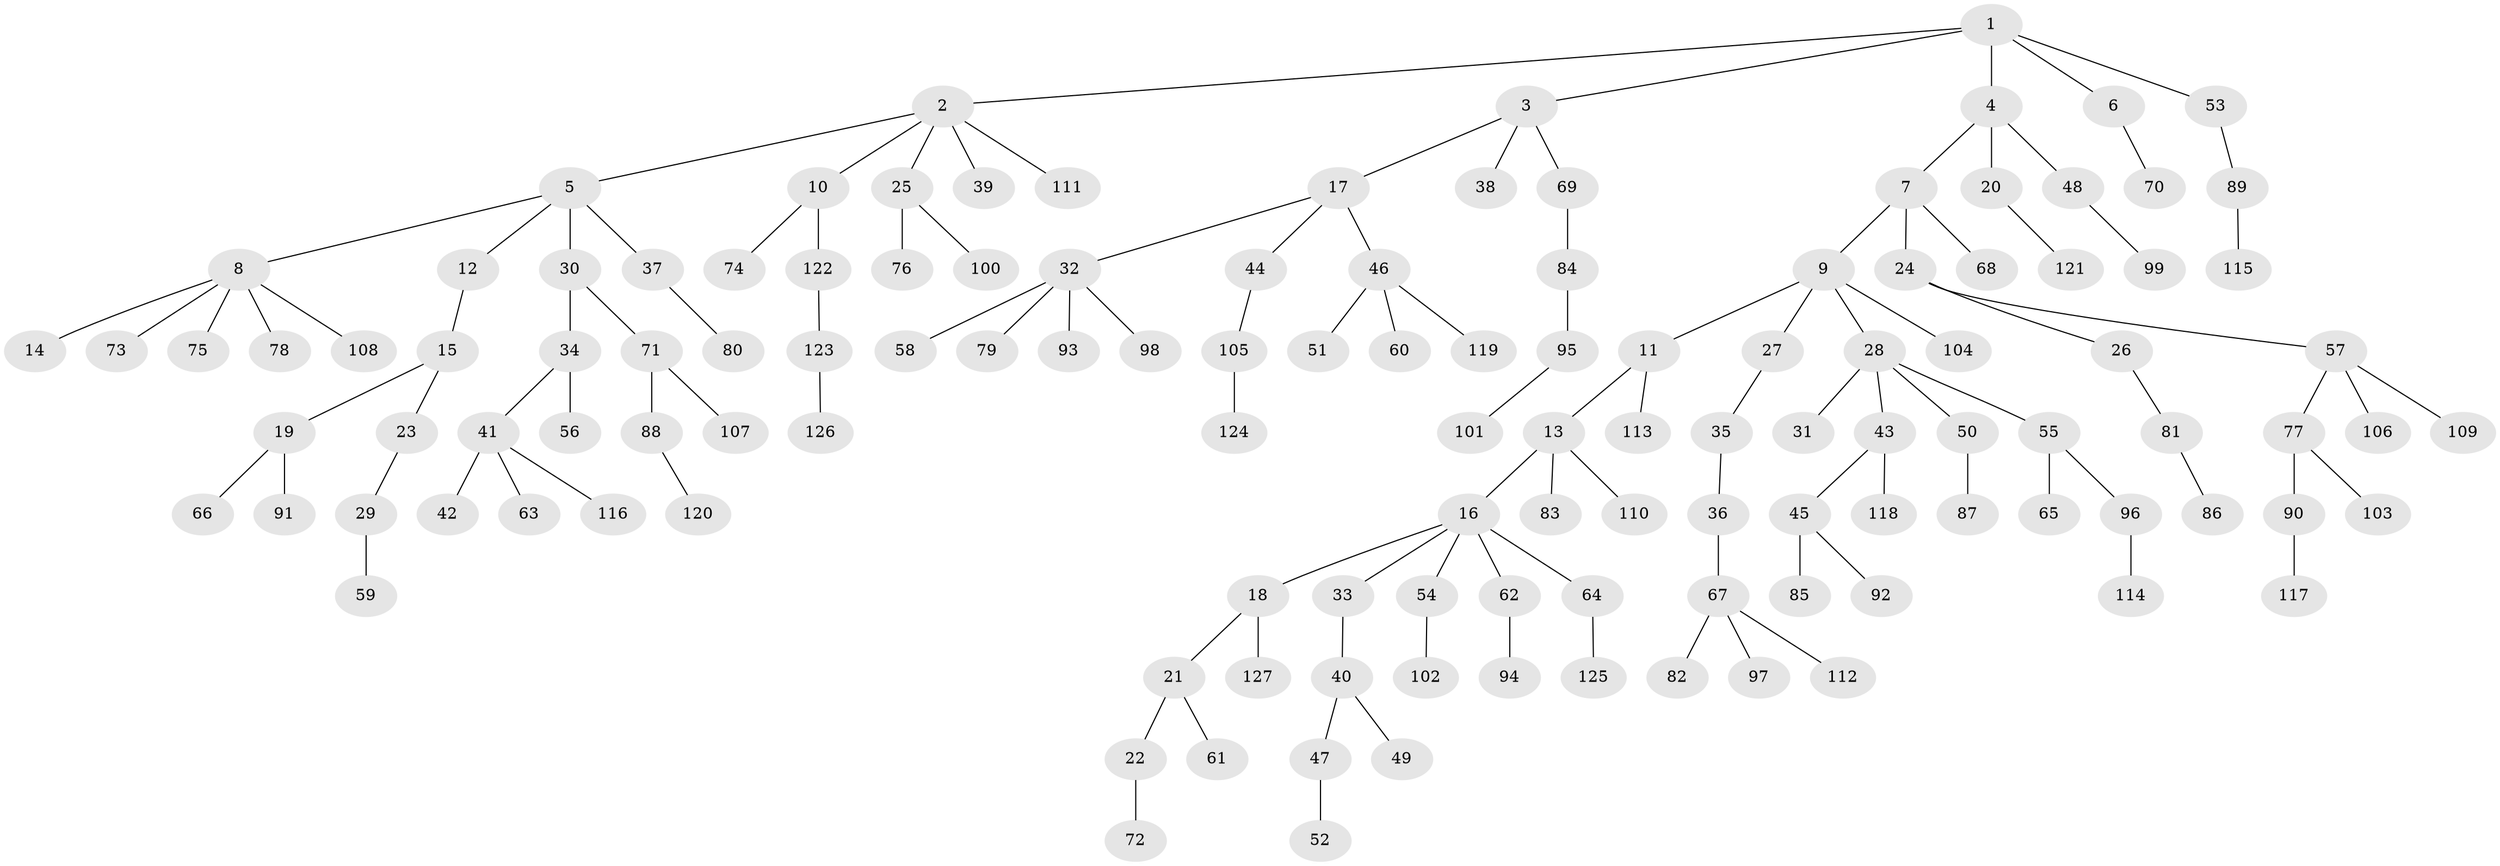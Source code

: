 // Generated by graph-tools (version 1.1) at 2025/50/03/09/25 03:50:25]
// undirected, 127 vertices, 126 edges
graph export_dot {
graph [start="1"]
  node [color=gray90,style=filled];
  1;
  2;
  3;
  4;
  5;
  6;
  7;
  8;
  9;
  10;
  11;
  12;
  13;
  14;
  15;
  16;
  17;
  18;
  19;
  20;
  21;
  22;
  23;
  24;
  25;
  26;
  27;
  28;
  29;
  30;
  31;
  32;
  33;
  34;
  35;
  36;
  37;
  38;
  39;
  40;
  41;
  42;
  43;
  44;
  45;
  46;
  47;
  48;
  49;
  50;
  51;
  52;
  53;
  54;
  55;
  56;
  57;
  58;
  59;
  60;
  61;
  62;
  63;
  64;
  65;
  66;
  67;
  68;
  69;
  70;
  71;
  72;
  73;
  74;
  75;
  76;
  77;
  78;
  79;
  80;
  81;
  82;
  83;
  84;
  85;
  86;
  87;
  88;
  89;
  90;
  91;
  92;
  93;
  94;
  95;
  96;
  97;
  98;
  99;
  100;
  101;
  102;
  103;
  104;
  105;
  106;
  107;
  108;
  109;
  110;
  111;
  112;
  113;
  114;
  115;
  116;
  117;
  118;
  119;
  120;
  121;
  122;
  123;
  124;
  125;
  126;
  127;
  1 -- 2;
  1 -- 3;
  1 -- 4;
  1 -- 6;
  1 -- 53;
  2 -- 5;
  2 -- 10;
  2 -- 25;
  2 -- 39;
  2 -- 111;
  3 -- 17;
  3 -- 38;
  3 -- 69;
  4 -- 7;
  4 -- 20;
  4 -- 48;
  5 -- 8;
  5 -- 12;
  5 -- 30;
  5 -- 37;
  6 -- 70;
  7 -- 9;
  7 -- 24;
  7 -- 68;
  8 -- 14;
  8 -- 73;
  8 -- 75;
  8 -- 78;
  8 -- 108;
  9 -- 11;
  9 -- 27;
  9 -- 28;
  9 -- 104;
  10 -- 74;
  10 -- 122;
  11 -- 13;
  11 -- 113;
  12 -- 15;
  13 -- 16;
  13 -- 83;
  13 -- 110;
  15 -- 19;
  15 -- 23;
  16 -- 18;
  16 -- 33;
  16 -- 54;
  16 -- 62;
  16 -- 64;
  17 -- 32;
  17 -- 44;
  17 -- 46;
  18 -- 21;
  18 -- 127;
  19 -- 66;
  19 -- 91;
  20 -- 121;
  21 -- 22;
  21 -- 61;
  22 -- 72;
  23 -- 29;
  24 -- 26;
  24 -- 57;
  25 -- 76;
  25 -- 100;
  26 -- 81;
  27 -- 35;
  28 -- 31;
  28 -- 43;
  28 -- 50;
  28 -- 55;
  29 -- 59;
  30 -- 34;
  30 -- 71;
  32 -- 58;
  32 -- 79;
  32 -- 93;
  32 -- 98;
  33 -- 40;
  34 -- 41;
  34 -- 56;
  35 -- 36;
  36 -- 67;
  37 -- 80;
  40 -- 47;
  40 -- 49;
  41 -- 42;
  41 -- 63;
  41 -- 116;
  43 -- 45;
  43 -- 118;
  44 -- 105;
  45 -- 85;
  45 -- 92;
  46 -- 51;
  46 -- 60;
  46 -- 119;
  47 -- 52;
  48 -- 99;
  50 -- 87;
  53 -- 89;
  54 -- 102;
  55 -- 65;
  55 -- 96;
  57 -- 77;
  57 -- 106;
  57 -- 109;
  62 -- 94;
  64 -- 125;
  67 -- 82;
  67 -- 97;
  67 -- 112;
  69 -- 84;
  71 -- 88;
  71 -- 107;
  77 -- 90;
  77 -- 103;
  81 -- 86;
  84 -- 95;
  88 -- 120;
  89 -- 115;
  90 -- 117;
  95 -- 101;
  96 -- 114;
  105 -- 124;
  122 -- 123;
  123 -- 126;
}
